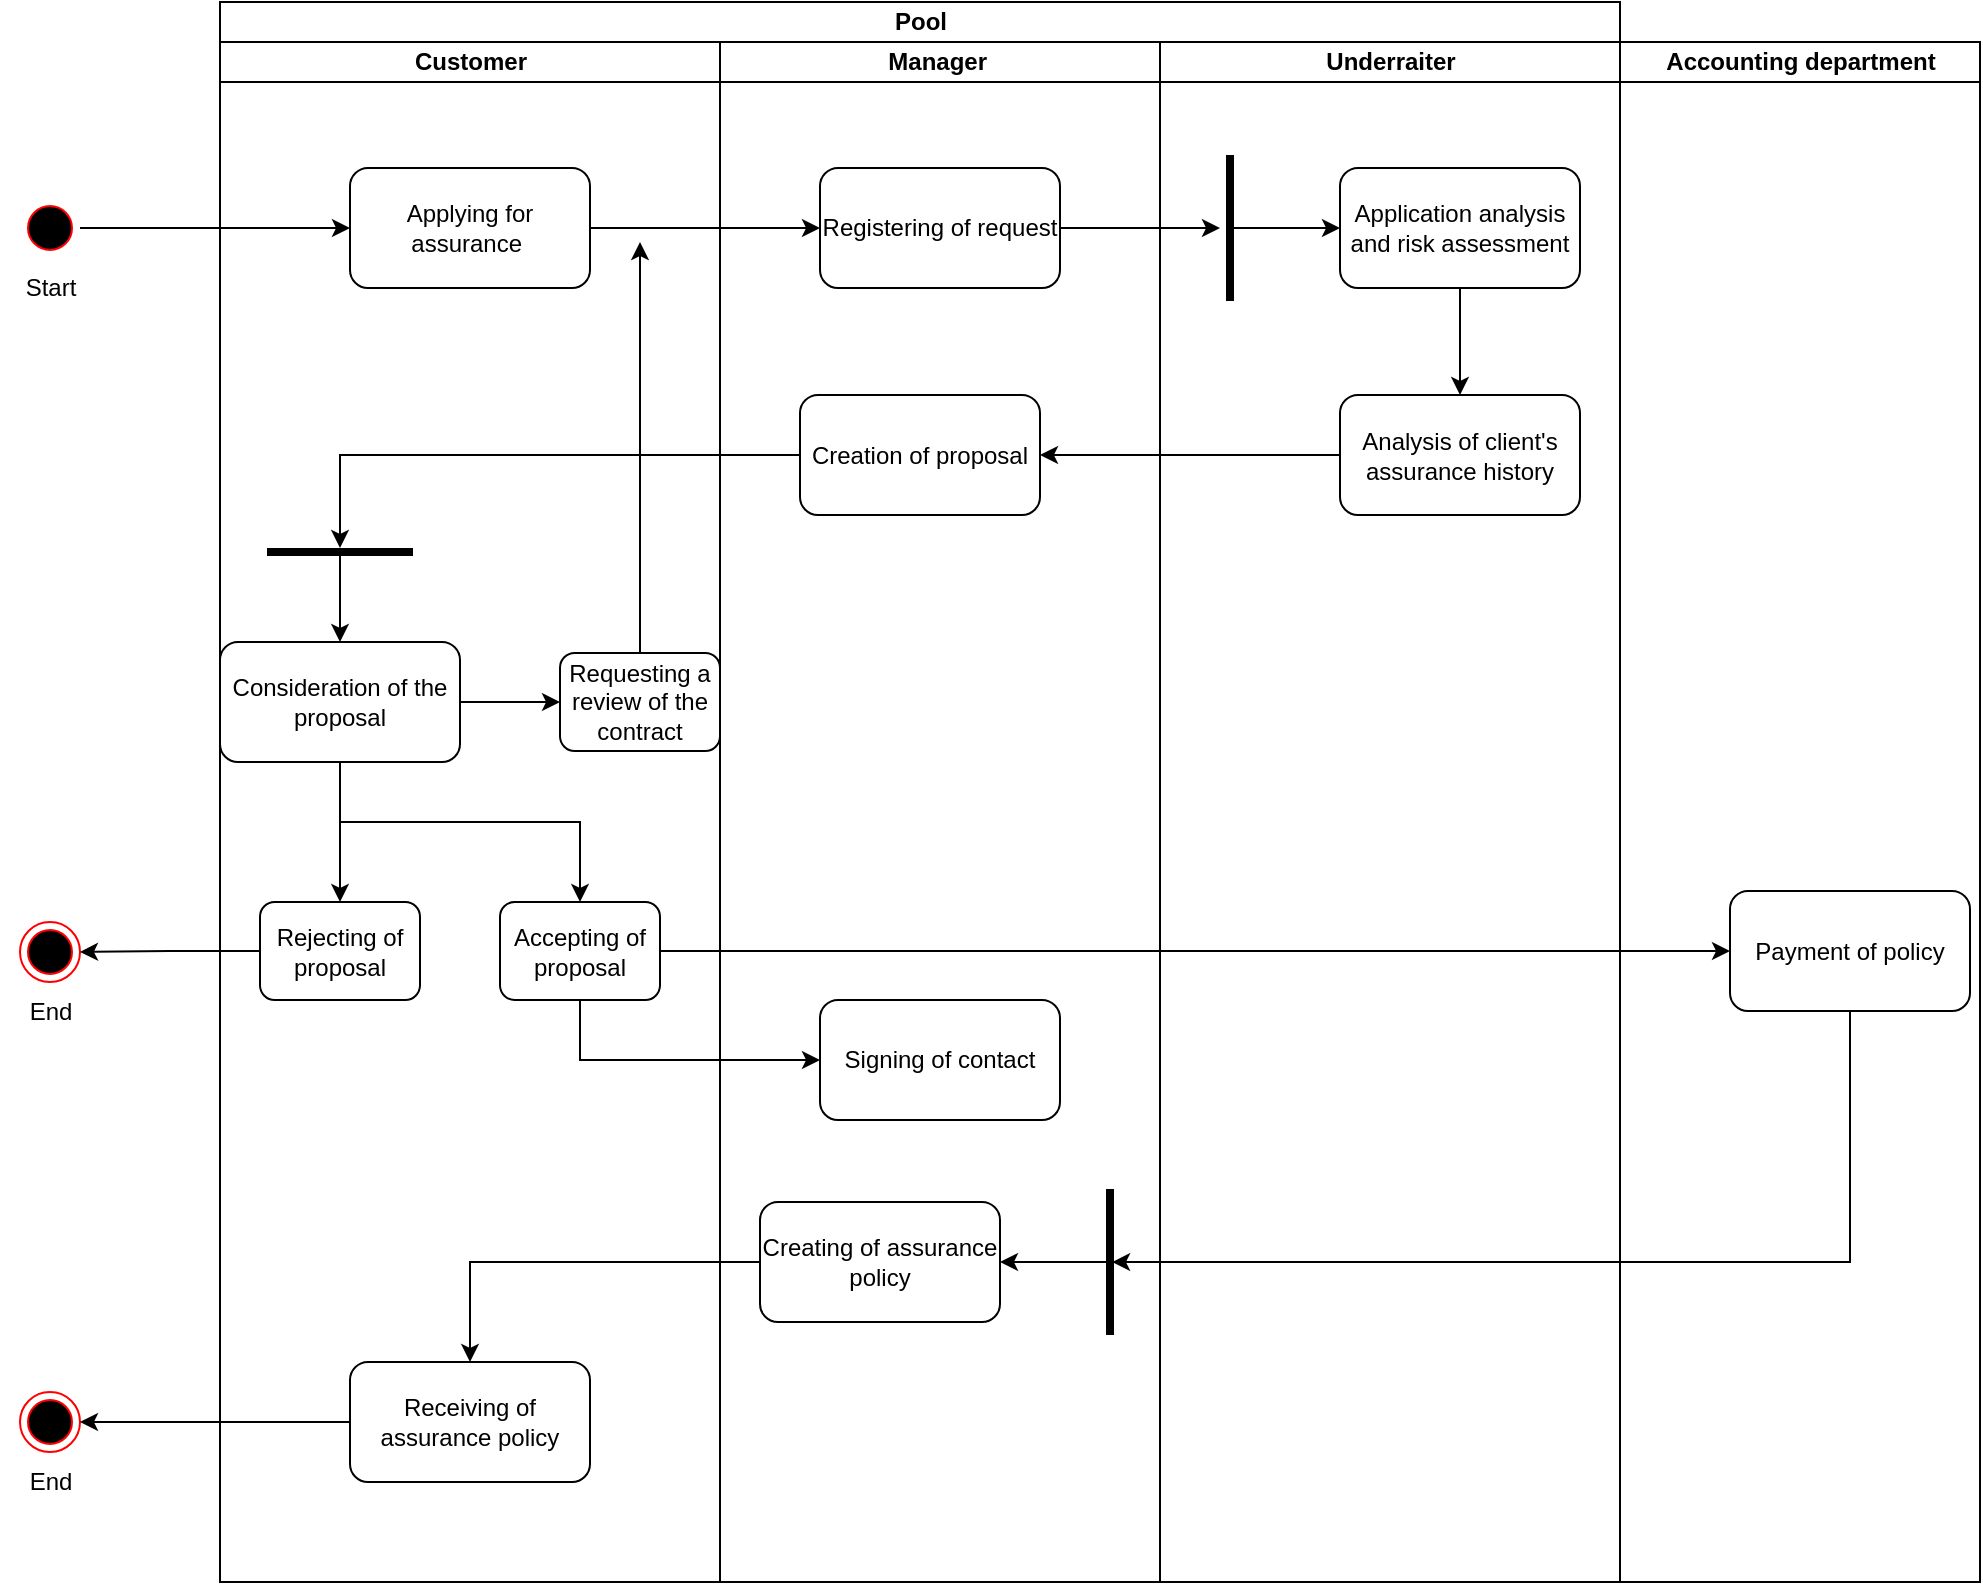 <mxfile version="26.1.3">
  <diagram name="Page-1" id="e7e014a7-5840-1c2e-5031-d8a46d1fe8dd">
    <mxGraphModel dx="1466" dy="776" grid="1" gridSize="10" guides="1" tooltips="1" connect="1" arrows="1" fold="1" page="1" pageScale="1" pageWidth="1169" pageHeight="826" background="none" math="0" shadow="0">
      <root>
        <mxCell id="0" />
        <mxCell id="1" parent="0" />
        <mxCell id="PFTojvezoIKX9bUq_aog-49" value="Pool" style="swimlane;childLayout=stackLayout;resizeParent=1;resizeParentMax=0;startSize=20;html=1;direction=east;" vertex="1" parent="1">
          <mxGeometry x="1180" y="430" width="700" height="790" as="geometry" />
        </mxCell>
        <mxCell id="PFTojvezoIKX9bUq_aog-50" value="Customer" style="swimlane;startSize=20;html=1;" vertex="1" parent="PFTojvezoIKX9bUq_aog-49">
          <mxGeometry y="20" width="250" height="770" as="geometry" />
        </mxCell>
        <mxCell id="PFTojvezoIKX9bUq_aog-53" value="Applying for assurance&amp;nbsp;" style="rounded=1;whiteSpace=wrap;html=1;" vertex="1" parent="PFTojvezoIKX9bUq_aog-50">
          <mxGeometry x="65.0" y="63" width="120" height="60" as="geometry" />
        </mxCell>
        <mxCell id="PFTojvezoIKX9bUq_aog-94" style="edgeStyle=orthogonalEdgeStyle;rounded=0;orthogonalLoop=1;jettySize=auto;html=1;" edge="1" parent="PFTojvezoIKX9bUq_aog-50" source="PFTojvezoIKX9bUq_aog-65" target="PFTojvezoIKX9bUq_aog-91">
          <mxGeometry relative="1" as="geometry" />
        </mxCell>
        <mxCell id="PFTojvezoIKX9bUq_aog-121" style="edgeStyle=orthogonalEdgeStyle;rounded=0;orthogonalLoop=1;jettySize=auto;html=1;" edge="1" parent="PFTojvezoIKX9bUq_aog-50" source="PFTojvezoIKX9bUq_aog-65" target="PFTojvezoIKX9bUq_aog-68">
          <mxGeometry relative="1" as="geometry">
            <Array as="points">
              <mxPoint x="60" y="390" />
              <mxPoint x="180" y="390" />
            </Array>
          </mxGeometry>
        </mxCell>
        <mxCell id="PFTojvezoIKX9bUq_aog-122" style="edgeStyle=orthogonalEdgeStyle;rounded=0;orthogonalLoop=1;jettySize=auto;html=1;" edge="1" parent="PFTojvezoIKX9bUq_aog-50" source="PFTojvezoIKX9bUq_aog-65" target="PFTojvezoIKX9bUq_aog-117">
          <mxGeometry relative="1" as="geometry" />
        </mxCell>
        <mxCell id="PFTojvezoIKX9bUq_aog-65" value="Consideration of the proposal" style="rounded=1;whiteSpace=wrap;html=1;" vertex="1" parent="PFTojvezoIKX9bUq_aog-50">
          <mxGeometry x="-4.547e-13" y="300" width="120" height="60" as="geometry" />
        </mxCell>
        <mxCell id="PFTojvezoIKX9bUq_aog-88" style="edgeStyle=orthogonalEdgeStyle;rounded=0;orthogonalLoop=1;jettySize=auto;html=1;" edge="1" parent="PFTojvezoIKX9bUq_aog-50" source="PFTojvezoIKX9bUq_aog-86" target="PFTojvezoIKX9bUq_aog-65">
          <mxGeometry relative="1" as="geometry" />
        </mxCell>
        <mxCell id="PFTojvezoIKX9bUq_aog-86" value="" style="line;strokeWidth=4;direction=west;html=1;perimeter=backbonePerimeter;points=[];outlineConnect=0;" vertex="1" parent="PFTojvezoIKX9bUq_aog-50">
          <mxGeometry x="23.5" y="250" width="73" height="10" as="geometry" />
        </mxCell>
        <mxCell id="PFTojvezoIKX9bUq_aog-68" value="Accepting of proposal" style="rounded=1;whiteSpace=wrap;html=1;" vertex="1" parent="PFTojvezoIKX9bUq_aog-50">
          <mxGeometry x="140" y="430" width="80" height="49" as="geometry" />
        </mxCell>
        <mxCell id="PFTojvezoIKX9bUq_aog-91" value="Rejecting of proposal" style="rounded=1;whiteSpace=wrap;html=1;" vertex="1" parent="PFTojvezoIKX9bUq_aog-50">
          <mxGeometry x="20" y="430" width="80" height="49" as="geometry" />
        </mxCell>
        <mxCell id="PFTojvezoIKX9bUq_aog-113" value="Receiving of assurance policy" style="rounded=1;whiteSpace=wrap;html=1;" vertex="1" parent="PFTojvezoIKX9bUq_aog-50">
          <mxGeometry x="65.0" y="660" width="120" height="60" as="geometry" />
        </mxCell>
        <mxCell id="PFTojvezoIKX9bUq_aog-123" style="edgeStyle=orthogonalEdgeStyle;rounded=0;orthogonalLoop=1;jettySize=auto;html=1;" edge="1" parent="PFTojvezoIKX9bUq_aog-50" source="PFTojvezoIKX9bUq_aog-117">
          <mxGeometry relative="1" as="geometry">
            <mxPoint x="210" y="100.0" as="targetPoint" />
          </mxGeometry>
        </mxCell>
        <mxCell id="PFTojvezoIKX9bUq_aog-117" value="Requesting a review of the contract" style="rounded=1;whiteSpace=wrap;html=1;" vertex="1" parent="PFTojvezoIKX9bUq_aog-50">
          <mxGeometry x="170" y="305.5" width="80" height="49" as="geometry" />
        </mxCell>
        <mxCell id="PFTojvezoIKX9bUq_aog-51" value="Manager&amp;nbsp;" style="swimlane;startSize=20;html=1;" vertex="1" parent="PFTojvezoIKX9bUq_aog-49">
          <mxGeometry x="250" y="20" width="220" height="770" as="geometry" />
        </mxCell>
        <mxCell id="PFTojvezoIKX9bUq_aog-78" style="edgeStyle=orthogonalEdgeStyle;rounded=0;orthogonalLoop=1;jettySize=auto;html=1;" edge="1" parent="PFTojvezoIKX9bUq_aog-51" source="PFTojvezoIKX9bUq_aog-58">
          <mxGeometry relative="1" as="geometry">
            <mxPoint x="250" y="93" as="targetPoint" />
          </mxGeometry>
        </mxCell>
        <mxCell id="PFTojvezoIKX9bUq_aog-58" value="Registering of request" style="rounded=1;whiteSpace=wrap;html=1;" vertex="1" parent="PFTojvezoIKX9bUq_aog-51">
          <mxGeometry x="50.0" y="63" width="120" height="60" as="geometry" />
        </mxCell>
        <mxCell id="PFTojvezoIKX9bUq_aog-63" value="Creation of proposal" style="rounded=1;whiteSpace=wrap;html=1;" vertex="1" parent="PFTojvezoIKX9bUq_aog-51">
          <mxGeometry x="40.0" y="176.5" width="120" height="60" as="geometry" />
        </mxCell>
        <mxCell id="PFTojvezoIKX9bUq_aog-75" value="Signing of contact" style="rounded=1;whiteSpace=wrap;html=1;" vertex="1" parent="PFTojvezoIKX9bUq_aog-51">
          <mxGeometry x="50.0" y="479" width="120" height="60" as="geometry" />
        </mxCell>
        <mxCell id="PFTojvezoIKX9bUq_aog-109" value="Creating of assurance policy" style="rounded=1;whiteSpace=wrap;html=1;" vertex="1" parent="PFTojvezoIKX9bUq_aog-51">
          <mxGeometry x="20.0" y="580" width="120" height="60" as="geometry" />
        </mxCell>
        <mxCell id="PFTojvezoIKX9bUq_aog-112" style="edgeStyle=orthogonalEdgeStyle;rounded=0;orthogonalLoop=1;jettySize=auto;html=1;" edge="1" parent="PFTojvezoIKX9bUq_aog-51" source="PFTojvezoIKX9bUq_aog-110" target="PFTojvezoIKX9bUq_aog-109">
          <mxGeometry relative="1" as="geometry" />
        </mxCell>
        <mxCell id="PFTojvezoIKX9bUq_aog-110" value="" style="line;strokeWidth=4;direction=south;html=1;perimeter=backbonePerimeter;points=[];outlineConnect=0;" vertex="1" parent="PFTojvezoIKX9bUq_aog-51">
          <mxGeometry x="190" y="573.5" width="10" height="73" as="geometry" />
        </mxCell>
        <mxCell id="PFTojvezoIKX9bUq_aog-52" value="Underraiter" style="swimlane;startSize=20;html=1;" vertex="1" parent="PFTojvezoIKX9bUq_aog-49">
          <mxGeometry x="470" y="20" width="230" height="770" as="geometry" />
        </mxCell>
        <mxCell id="PFTojvezoIKX9bUq_aog-82" style="edgeStyle=orthogonalEdgeStyle;rounded=0;orthogonalLoop=1;jettySize=auto;html=1;" edge="1" parent="PFTojvezoIKX9bUq_aog-52" source="PFTojvezoIKX9bUq_aog-59" target="PFTojvezoIKX9bUq_aog-64">
          <mxGeometry relative="1" as="geometry" />
        </mxCell>
        <mxCell id="PFTojvezoIKX9bUq_aog-59" value="Application analysis and risk assessment" style="rounded=1;whiteSpace=wrap;html=1;" vertex="1" parent="PFTojvezoIKX9bUq_aog-52">
          <mxGeometry x="90.0" y="63" width="120" height="60" as="geometry" />
        </mxCell>
        <mxCell id="PFTojvezoIKX9bUq_aog-64" value="Analysis of client&#39;s assurance history" style="rounded=1;whiteSpace=wrap;html=1;" vertex="1" parent="PFTojvezoIKX9bUq_aog-52">
          <mxGeometry x="90.0" y="176.5" width="120" height="60" as="geometry" />
        </mxCell>
        <mxCell id="PFTojvezoIKX9bUq_aog-81" style="edgeStyle=orthogonalEdgeStyle;rounded=0;orthogonalLoop=1;jettySize=auto;html=1;" edge="1" parent="PFTojvezoIKX9bUq_aog-52" source="PFTojvezoIKX9bUq_aog-80" target="PFTojvezoIKX9bUq_aog-59">
          <mxGeometry relative="1" as="geometry" />
        </mxCell>
        <mxCell id="PFTojvezoIKX9bUq_aog-80" value="" style="line;strokeWidth=4;direction=south;html=1;perimeter=backbonePerimeter;points=[];outlineConnect=0;" vertex="1" parent="PFTojvezoIKX9bUq_aog-52">
          <mxGeometry x="30" y="56.5" width="10" height="73" as="geometry" />
        </mxCell>
        <mxCell id="PFTojvezoIKX9bUq_aog-111" style="edgeStyle=orthogonalEdgeStyle;rounded=0;orthogonalLoop=1;jettySize=auto;html=1;exitX=0.5;exitY=1;exitDx=0;exitDy=0;" edge="1" parent="PFTojvezoIKX9bUq_aog-52" source="PFTojvezoIKX9bUq_aog-103">
          <mxGeometry relative="1" as="geometry">
            <mxPoint x="345.0" y="530" as="sourcePoint" />
            <mxPoint x="-23.952" y="610.048" as="targetPoint" />
            <Array as="points">
              <mxPoint x="345" y="610" />
            </Array>
          </mxGeometry>
        </mxCell>
        <mxCell id="PFTojvezoIKX9bUq_aog-77" style="edgeStyle=orthogonalEdgeStyle;rounded=0;orthogonalLoop=1;jettySize=auto;html=1;" edge="1" parent="PFTojvezoIKX9bUq_aog-49" source="PFTojvezoIKX9bUq_aog-53" target="PFTojvezoIKX9bUq_aog-58">
          <mxGeometry relative="1" as="geometry" />
        </mxCell>
        <mxCell id="PFTojvezoIKX9bUq_aog-84" style="edgeStyle=orthogonalEdgeStyle;rounded=0;orthogonalLoop=1;jettySize=auto;html=1;" edge="1" parent="PFTojvezoIKX9bUq_aog-49" source="PFTojvezoIKX9bUq_aog-64" target="PFTojvezoIKX9bUq_aog-63">
          <mxGeometry relative="1" as="geometry">
            <mxPoint x="435.824" y="226.5" as="targetPoint" />
          </mxGeometry>
        </mxCell>
        <mxCell id="PFTojvezoIKX9bUq_aog-93" style="edgeStyle=orthogonalEdgeStyle;rounded=0;orthogonalLoop=1;jettySize=auto;html=1;" edge="1" parent="PFTojvezoIKX9bUq_aog-49" source="PFTojvezoIKX9bUq_aog-63" target="PFTojvezoIKX9bUq_aog-86">
          <mxGeometry relative="1" as="geometry" />
        </mxCell>
        <mxCell id="PFTojvezoIKX9bUq_aog-115" style="edgeStyle=orthogonalEdgeStyle;rounded=0;orthogonalLoop=1;jettySize=auto;html=1;" edge="1" parent="PFTojvezoIKX9bUq_aog-49" source="PFTojvezoIKX9bUq_aog-109" target="PFTojvezoIKX9bUq_aog-113">
          <mxGeometry relative="1" as="geometry" />
        </mxCell>
        <mxCell id="PFTojvezoIKX9bUq_aog-120" style="edgeStyle=orthogonalEdgeStyle;rounded=0;orthogonalLoop=1;jettySize=auto;html=1;" edge="1" parent="PFTojvezoIKX9bUq_aog-49" source="PFTojvezoIKX9bUq_aog-68" target="PFTojvezoIKX9bUq_aog-75">
          <mxGeometry relative="1" as="geometry">
            <Array as="points">
              <mxPoint x="180" y="529" />
            </Array>
          </mxGeometry>
        </mxCell>
        <mxCell id="PFTojvezoIKX9bUq_aog-97" value="Accounting department" style="swimlane;startSize=20;html=1;" vertex="1" parent="1">
          <mxGeometry x="1880" y="450" width="180" height="770" as="geometry" />
        </mxCell>
        <mxCell id="PFTojvezoIKX9bUq_aog-103" value="&lt;span style=&quot;background-color: transparent; color: light-dark(rgb(0, 0, 0), rgb(255, 255, 255));&quot;&gt;Payment of policy&lt;/span&gt;" style="rounded=1;whiteSpace=wrap;html=1;" vertex="1" parent="PFTojvezoIKX9bUq_aog-97">
          <mxGeometry x="55.0" y="424.5" width="120" height="60" as="geometry" />
        </mxCell>
        <mxCell id="PFTojvezoIKX9bUq_aog-106" style="edgeStyle=orthogonalEdgeStyle;rounded=0;orthogonalLoop=1;jettySize=auto;html=1;" edge="1" parent="1" source="PFTojvezoIKX9bUq_aog-68" target="PFTojvezoIKX9bUq_aog-103">
          <mxGeometry relative="1" as="geometry" />
        </mxCell>
        <mxCell id="PFTojvezoIKX9bUq_aog-124" value="" style="ellipse;html=1;shape=endState;fillColor=#000000;strokeColor=#ff0000;" vertex="1" parent="1">
          <mxGeometry x="1080" y="1125" width="30" height="30" as="geometry" />
        </mxCell>
        <mxCell id="PFTojvezoIKX9bUq_aog-125" value="" style="ellipse;html=1;shape=endState;fillColor=#000000;strokeColor=#ff0000;" vertex="1" parent="1">
          <mxGeometry x="1080" y="890" width="30" height="30" as="geometry" />
        </mxCell>
        <mxCell id="PFTojvezoIKX9bUq_aog-126" style="edgeStyle=orthogonalEdgeStyle;rounded=0;orthogonalLoop=1;jettySize=auto;html=1;entryX=1;entryY=0.5;entryDx=0;entryDy=0;" edge="1" parent="1" source="PFTojvezoIKX9bUq_aog-91" target="PFTojvezoIKX9bUq_aog-125">
          <mxGeometry relative="1" as="geometry" />
        </mxCell>
        <mxCell id="PFTojvezoIKX9bUq_aog-127" style="edgeStyle=orthogonalEdgeStyle;rounded=0;orthogonalLoop=1;jettySize=auto;html=1;" edge="1" parent="1" source="PFTojvezoIKX9bUq_aog-113">
          <mxGeometry relative="1" as="geometry">
            <mxPoint x="1110" y="1140" as="targetPoint" />
          </mxGeometry>
        </mxCell>
        <mxCell id="PFTojvezoIKX9bUq_aog-130" style="edgeStyle=orthogonalEdgeStyle;rounded=0;orthogonalLoop=1;jettySize=auto;html=1;entryX=0;entryY=0.5;entryDx=0;entryDy=0;" edge="1" parent="1" source="5" target="PFTojvezoIKX9bUq_aog-53">
          <mxGeometry relative="1" as="geometry" />
        </mxCell>
        <mxCell id="5" value="" style="ellipse;shape=startState;fillColor=#000000;strokeColor=#ff0000;" parent="1" vertex="1">
          <mxGeometry x="1080" y="528" width="30" height="30" as="geometry" />
        </mxCell>
        <mxCell id="PFTojvezoIKX9bUq_aog-131" value="Start" style="text;html=1;align=center;verticalAlign=middle;resizable=0;points=[];autosize=1;strokeColor=none;fillColor=none;" vertex="1" parent="1">
          <mxGeometry x="1070" y="558" width="50" height="30" as="geometry" />
        </mxCell>
        <mxCell id="PFTojvezoIKX9bUq_aog-132" value="End" style="text;html=1;align=center;verticalAlign=middle;resizable=0;points=[];autosize=1;strokeColor=none;fillColor=none;" vertex="1" parent="1">
          <mxGeometry x="1075" y="920" width="40" height="30" as="geometry" />
        </mxCell>
        <mxCell id="PFTojvezoIKX9bUq_aog-133" value="End" style="text;html=1;align=center;verticalAlign=middle;resizable=0;points=[];autosize=1;strokeColor=none;fillColor=none;" vertex="1" parent="1">
          <mxGeometry x="1075" y="1155" width="40" height="30" as="geometry" />
        </mxCell>
      </root>
    </mxGraphModel>
  </diagram>
</mxfile>
